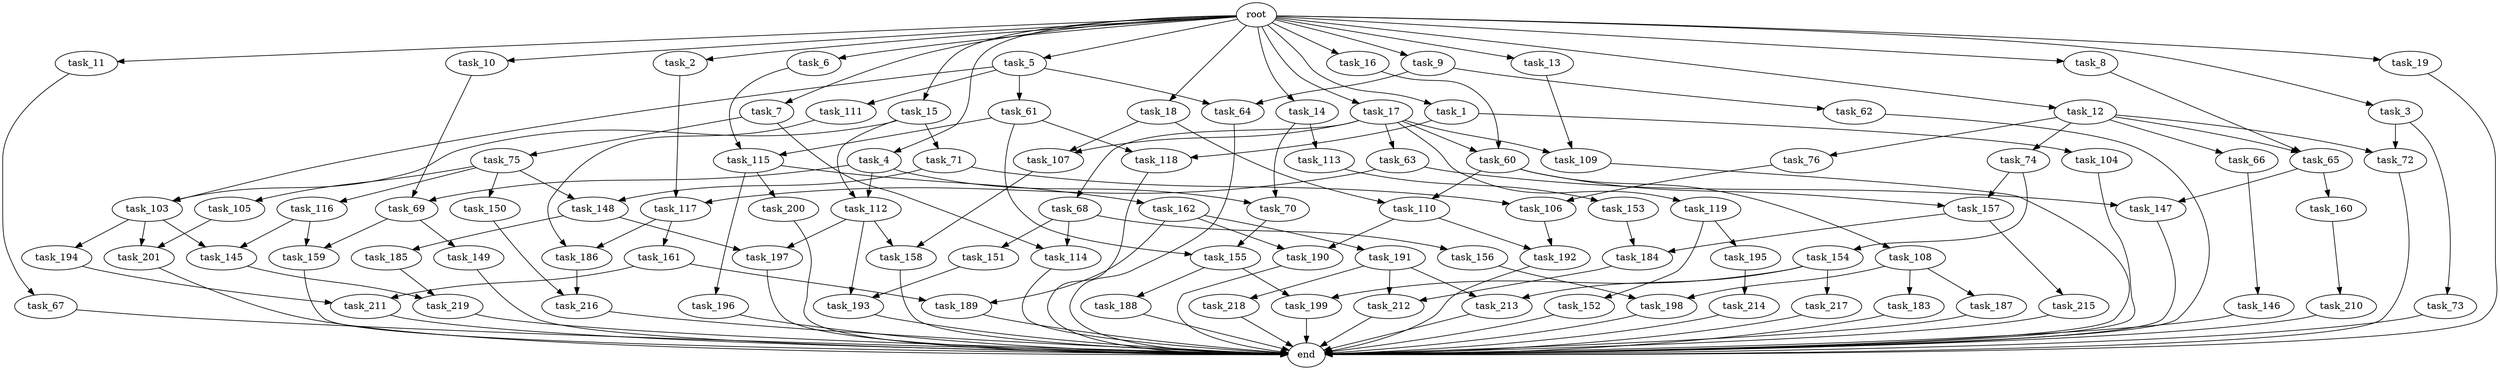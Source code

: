 digraph G {
  task_67 [size="21474836480.000000"];
  task_193 [size="100502234726.400009"];
  task_12 [size="102.400000"];
  task_201 [size="76450417868.800003"];
  task_218 [size="13743895347.200001"];
  task_5 [size="102.400000"];
  task_162 [size="13743895347.200001"];
  task_217 [size="13743895347.200001"];
  task_63 [size="54975581388.800003"];
  task_196 [size="13743895347.200001"];
  task_17 [size="102.400000"];
  task_2 [size="102.400000"];
  task_216 [size="116823110451.200012"];
  task_161 [size="69578470195.199997"];
  task_60 [size="58411555225.600006"];
  task_15 [size="102.400000"];
  task_11 [size="102.400000"];
  task_150 [size="42090679500.800003"];
  task_151 [size="13743895347.200001"];
  task_191 [size="85899345920.000000"];
  task_64 [size="52398601011.200005"];
  task_156 [size="13743895347.200001"];
  task_104 [size="21474836480.000000"];
  task_76 [size="3435973836.800000"];
  root [size="0.000000"];
  task_72 [size="34359738368.000000"];
  task_69 [size="77309411328.000000"];
  task_119 [size="54975581388.800003"];
  task_74 [size="3435973836.800000"];
  task_152 [size="13743895347.200001"];
  task_190 [size="89335319756.800003"];
  task_114 [size="99643241267.200012"];
  task_8 [size="102.400000"];
  task_155 [size="63565515980.800003"];
  task_18 [size="102.400000"];
  task_215 [size="13743895347.200001"];
  task_109 [size="140874927308.800018"];
  task_194 [size="54975581388.800003"];
  task_105 [size="42090679500.800003"];
  task_106 [size="83322365542.400009"];
  task_66 [size="3435973836.800000"];
  task_198 [size="34359738368.000000"];
  task_214 [size="13743895347.200001"];
  task_188 [size="21474836480.000000"];
  task_116 [size="42090679500.800003"];
  task_199 [size="35218731827.200005"];
  task_148 [size="55834574848.000000"];
  task_213 [size="27487790694.400002"];
  task_1 [size="102.400000"];
  task_3 [size="102.400000"];
  task_185 [size="21474836480.000000"];
  task_200 [size="13743895347.200001"];
  task_212 [size="99643241267.200012"];
  task_157 [size="85899345920.000000"];
  task_7 [size="102.400000"];
  task_189 [size="140874927308.800018"];
  task_75 [size="85899345920.000000"];
  task_9 [size="102.400000"];
  task_149 [size="30923764531.200001"];
  task_4 [size="102.400000"];
  task_187 [size="30923764531.200001"];
  task_183 [size="30923764531.200001"];
  end [size="0.000000"];
  task_111 [size="21474836480.000000"];
  task_146 [size="42090679500.800003"];
  task_117 [size="68719476736.000000"];
  task_16 [size="102.400000"];
  task_68 [size="54975581388.800003"];
  task_19 [size="102.400000"];
  task_159 [size="34359738368.000000"];
  task_154 [size="30923764531.200001"];
  task_6 [size="102.400000"];
  task_160 [size="54975581388.800003"];
  task_62 [size="30923764531.200001"];
  task_192 [size="24910810316.800003"];
  task_103 [size="91053306675.200012"];
  task_112 [size="139156940390.399994"];
  task_65 [size="24910810316.800003"];
  task_115 [size="49821620633.600006"];
  task_158 [size="44667659878.400002"];
  task_118 [size="63565515980.800003"];
  task_186 [size="111669149696.000000"];
  task_184 [size="17179869184.000000"];
  task_210 [size="7730941132.800000"];
  task_73 [size="30923764531.200001"];
  task_211 [size="124554051584.000000"];
  task_13 [size="102.400000"];
  task_61 [size="21474836480.000000"];
  task_113 [size="30923764531.200001"];
  task_195 [size="13743895347.200001"];
  task_147 [size="68719476736.000000"];
  task_70 [size="100502234726.400009"];
  task_197 [size="52398601011.200005"];
  task_145 [size="58411555225.600006"];
  task_219 [size="58411555225.600006"];
  task_71 [size="69578470195.199997"];
  task_10 [size="102.400000"];
  task_14 [size="102.400000"];
  task_110 [size="85899345920.000000"];
  task_108 [size="54975581388.800003"];
  task_153 [size="7730941132.800000"];
  task_107 [size="85899345920.000000"];

  task_67 -> end [size="1.000000"];
  task_193 -> end [size="1.000000"];
  task_12 -> task_65 [size="33554432.000000"];
  task_12 -> task_66 [size="33554432.000000"];
  task_12 -> task_72 [size="33554432.000000"];
  task_12 -> task_74 [size="33554432.000000"];
  task_12 -> task_76 [size="33554432.000000"];
  task_201 -> end [size="1.000000"];
  task_218 -> end [size="1.000000"];
  task_5 -> task_64 [size="209715200.000000"];
  task_5 -> task_111 [size="209715200.000000"];
  task_5 -> task_61 [size="209715200.000000"];
  task_5 -> task_103 [size="209715200.000000"];
  task_162 -> task_190 [size="838860800.000000"];
  task_162 -> task_189 [size="838860800.000000"];
  task_162 -> task_191 [size="838860800.000000"];
  task_217 -> end [size="1.000000"];
  task_63 -> task_147 [size="134217728.000000"];
  task_63 -> task_117 [size="134217728.000000"];
  task_196 -> end [size="1.000000"];
  task_17 -> task_60 [size="536870912.000000"];
  task_17 -> task_107 [size="536870912.000000"];
  task_17 -> task_68 [size="536870912.000000"];
  task_17 -> task_63 [size="536870912.000000"];
  task_17 -> task_109 [size="536870912.000000"];
  task_17 -> task_119 [size="536870912.000000"];
  task_2 -> task_117 [size="536870912.000000"];
  task_216 -> end [size="1.000000"];
  task_161 -> task_189 [size="536870912.000000"];
  task_161 -> task_211 [size="536870912.000000"];
  task_60 -> task_110 [size="536870912.000000"];
  task_60 -> task_108 [size="536870912.000000"];
  task_60 -> task_157 [size="536870912.000000"];
  task_15 -> task_112 [size="679477248.000000"];
  task_15 -> task_103 [size="679477248.000000"];
  task_15 -> task_71 [size="679477248.000000"];
  task_11 -> task_67 [size="209715200.000000"];
  task_150 -> task_216 [size="838860800.000000"];
  task_151 -> task_193 [size="679477248.000000"];
  task_191 -> task_213 [size="134217728.000000"];
  task_191 -> task_212 [size="134217728.000000"];
  task_191 -> task_218 [size="134217728.000000"];
  task_64 -> end [size="1.000000"];
  task_156 -> task_198 [size="33554432.000000"];
  task_104 -> end [size="1.000000"];
  task_76 -> task_106 [size="679477248.000000"];
  root -> task_7 [size="1.000000"];
  root -> task_8 [size="1.000000"];
  root -> task_12 [size="1.000000"];
  root -> task_18 [size="1.000000"];
  root -> task_1 [size="1.000000"];
  root -> task_3 [size="1.000000"];
  root -> task_16 [size="1.000000"];
  root -> task_19 [size="1.000000"];
  root -> task_5 [size="1.000000"];
  root -> task_10 [size="1.000000"];
  root -> task_6 [size="1.000000"];
  root -> task_17 [size="1.000000"];
  root -> task_9 [size="1.000000"];
  root -> task_11 [size="1.000000"];
  root -> task_4 [size="1.000000"];
  root -> task_13 [size="1.000000"];
  root -> task_2 [size="1.000000"];
  root -> task_14 [size="1.000000"];
  root -> task_15 [size="1.000000"];
  task_72 -> end [size="1.000000"];
  task_69 -> task_149 [size="301989888.000000"];
  task_69 -> task_159 [size="301989888.000000"];
  task_119 -> task_152 [size="134217728.000000"];
  task_119 -> task_195 [size="134217728.000000"];
  task_74 -> task_154 [size="301989888.000000"];
  task_74 -> task_157 [size="301989888.000000"];
  task_152 -> end [size="1.000000"];
  task_190 -> end [size="1.000000"];
  task_114 -> end [size="1.000000"];
  task_8 -> task_65 [size="209715200.000000"];
  task_155 -> task_199 [size="209715200.000000"];
  task_155 -> task_188 [size="209715200.000000"];
  task_18 -> task_110 [size="301989888.000000"];
  task_18 -> task_107 [size="301989888.000000"];
  task_215 -> end [size="1.000000"];
  task_109 -> end [size="1.000000"];
  task_194 -> task_211 [size="679477248.000000"];
  task_105 -> task_201 [size="209715200.000000"];
  task_106 -> task_192 [size="209715200.000000"];
  task_66 -> task_146 [size="411041792.000000"];
  task_198 -> end [size="1.000000"];
  task_214 -> end [size="1.000000"];
  task_188 -> end [size="1.000000"];
  task_116 -> task_159 [size="33554432.000000"];
  task_116 -> task_145 [size="33554432.000000"];
  task_199 -> end [size="1.000000"];
  task_148 -> task_185 [size="209715200.000000"];
  task_148 -> task_197 [size="209715200.000000"];
  task_213 -> end [size="1.000000"];
  task_1 -> task_104 [size="209715200.000000"];
  task_1 -> task_118 [size="209715200.000000"];
  task_3 -> task_72 [size="301989888.000000"];
  task_3 -> task_73 [size="301989888.000000"];
  task_185 -> task_219 [size="536870912.000000"];
  task_200 -> end [size="1.000000"];
  task_212 -> end [size="1.000000"];
  task_157 -> task_215 [size="134217728.000000"];
  task_157 -> task_184 [size="134217728.000000"];
  task_7 -> task_75 [size="838860800.000000"];
  task_7 -> task_114 [size="838860800.000000"];
  task_189 -> end [size="1.000000"];
  task_75 -> task_116 [size="411041792.000000"];
  task_75 -> task_150 [size="411041792.000000"];
  task_75 -> task_105 [size="411041792.000000"];
  task_75 -> task_148 [size="411041792.000000"];
  task_9 -> task_64 [size="301989888.000000"];
  task_9 -> task_62 [size="301989888.000000"];
  task_149 -> end [size="1.000000"];
  task_4 -> task_112 [size="679477248.000000"];
  task_4 -> task_69 [size="679477248.000000"];
  task_4 -> task_70 [size="679477248.000000"];
  task_187 -> end [size="1.000000"];
  task_183 -> end [size="1.000000"];
  task_111 -> task_186 [size="411041792.000000"];
  task_146 -> end [size="1.000000"];
  task_117 -> task_161 [size="679477248.000000"];
  task_117 -> task_186 [size="679477248.000000"];
  task_16 -> task_60 [size="33554432.000000"];
  task_68 -> task_151 [size="134217728.000000"];
  task_68 -> task_114 [size="134217728.000000"];
  task_68 -> task_156 [size="134217728.000000"];
  task_19 -> end [size="1.000000"];
  task_159 -> end [size="1.000000"];
  task_154 -> task_199 [size="134217728.000000"];
  task_154 -> task_217 [size="134217728.000000"];
  task_154 -> task_213 [size="134217728.000000"];
  task_6 -> task_115 [size="75497472.000000"];
  task_160 -> task_210 [size="75497472.000000"];
  task_62 -> end [size="1.000000"];
  task_192 -> end [size="1.000000"];
  task_103 -> task_194 [size="536870912.000000"];
  task_103 -> task_201 [size="536870912.000000"];
  task_103 -> task_145 [size="536870912.000000"];
  task_112 -> task_193 [size="301989888.000000"];
  task_112 -> task_158 [size="301989888.000000"];
  task_112 -> task_197 [size="301989888.000000"];
  task_65 -> task_160 [size="536870912.000000"];
  task_65 -> task_147 [size="536870912.000000"];
  task_115 -> task_196 [size="134217728.000000"];
  task_115 -> task_200 [size="134217728.000000"];
  task_115 -> task_162 [size="134217728.000000"];
  task_158 -> end [size="1.000000"];
  task_118 -> end [size="1.000000"];
  task_186 -> task_216 [size="301989888.000000"];
  task_184 -> task_212 [size="838860800.000000"];
  task_210 -> end [size="1.000000"];
  task_73 -> end [size="1.000000"];
  task_211 -> end [size="1.000000"];
  task_13 -> task_109 [size="838860800.000000"];
  task_61 -> task_118 [size="411041792.000000"];
  task_61 -> task_115 [size="411041792.000000"];
  task_61 -> task_155 [size="411041792.000000"];
  task_113 -> task_153 [size="75497472.000000"];
  task_195 -> task_214 [size="134217728.000000"];
  task_147 -> end [size="1.000000"];
  task_70 -> task_155 [size="209715200.000000"];
  task_197 -> end [size="1.000000"];
  task_145 -> task_219 [size="33554432.000000"];
  task_219 -> end [size="1.000000"];
  task_71 -> task_106 [size="134217728.000000"];
  task_71 -> task_148 [size="134217728.000000"];
  task_10 -> task_69 [size="75497472.000000"];
  task_14 -> task_70 [size="301989888.000000"];
  task_14 -> task_113 [size="301989888.000000"];
  task_110 -> task_190 [size="33554432.000000"];
  task_110 -> task_192 [size="33554432.000000"];
  task_108 -> task_187 [size="301989888.000000"];
  task_108 -> task_183 [size="301989888.000000"];
  task_108 -> task_198 [size="301989888.000000"];
  task_153 -> task_184 [size="33554432.000000"];
  task_107 -> task_158 [size="134217728.000000"];
}
